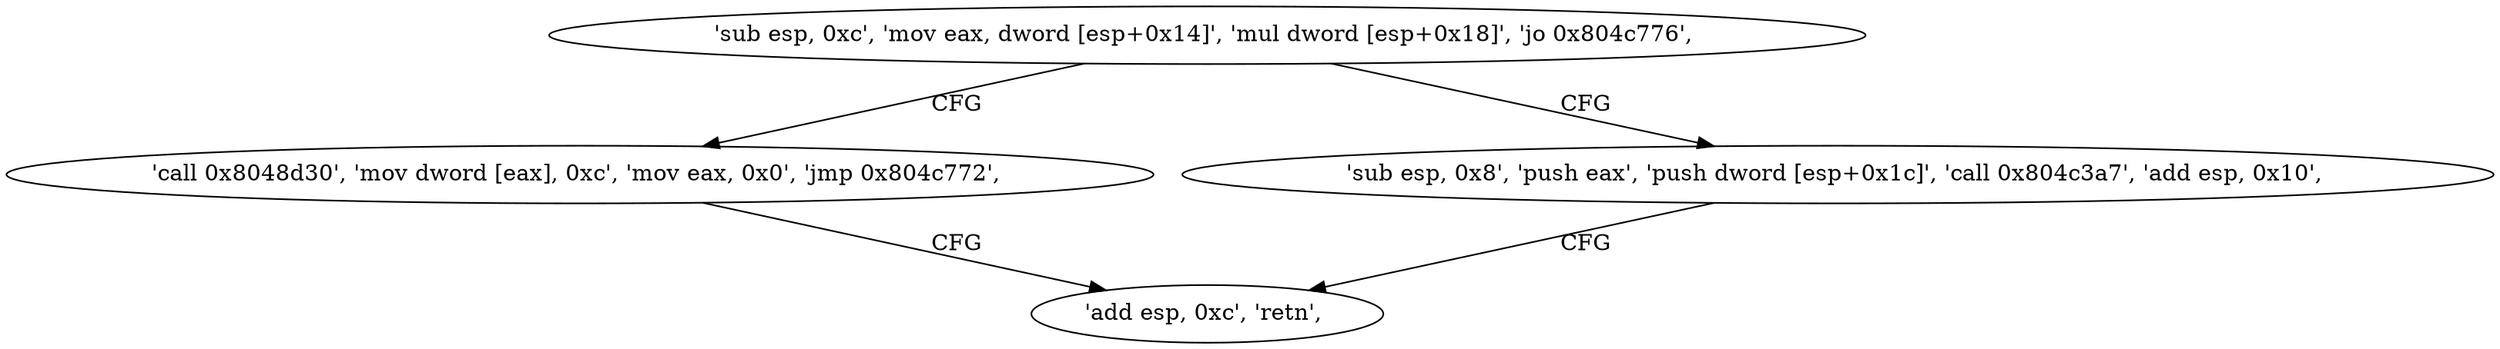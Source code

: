 digraph "func" {
"134530901" [label = "'sub esp, 0xc', 'mov eax, dword [esp+0x14]', 'mul dword [esp+0x18]', 'jo 0x804c776', " ]
"134530934" [label = "'call 0x8048d30', 'mov dword [eax], 0xc', 'mov eax, 0x0', 'jmp 0x804c772', " ]
"134530914" [label = "'sub esp, 0x8', 'push eax', 'push dword [esp+0x1c]', 'call 0x804c3a7', 'add esp, 0x10', " ]
"134530930" [label = "'add esp, 0xc', 'retn', " ]
"134530901" -> "134530934" [ label = "CFG" ]
"134530901" -> "134530914" [ label = "CFG" ]
"134530934" -> "134530930" [ label = "CFG" ]
"134530914" -> "134530930" [ label = "CFG" ]
}
